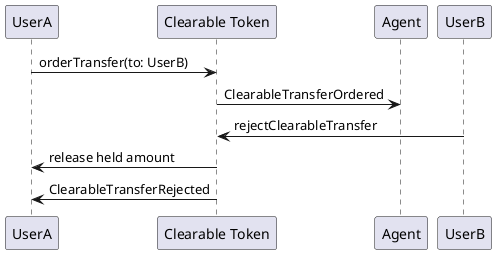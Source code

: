 @startuml
UserA -> "Clearable Token": orderTransfer(to: UserB)
"Clearable Token" -> Agent: ClearableTransferOrdered
UserB-> "Clearable Token" : rejectClearableTransfer
"Clearable Token" -> UserA: release held amount
"Clearable Token" -> UserA: ClearableTransferRejected
@enduml
